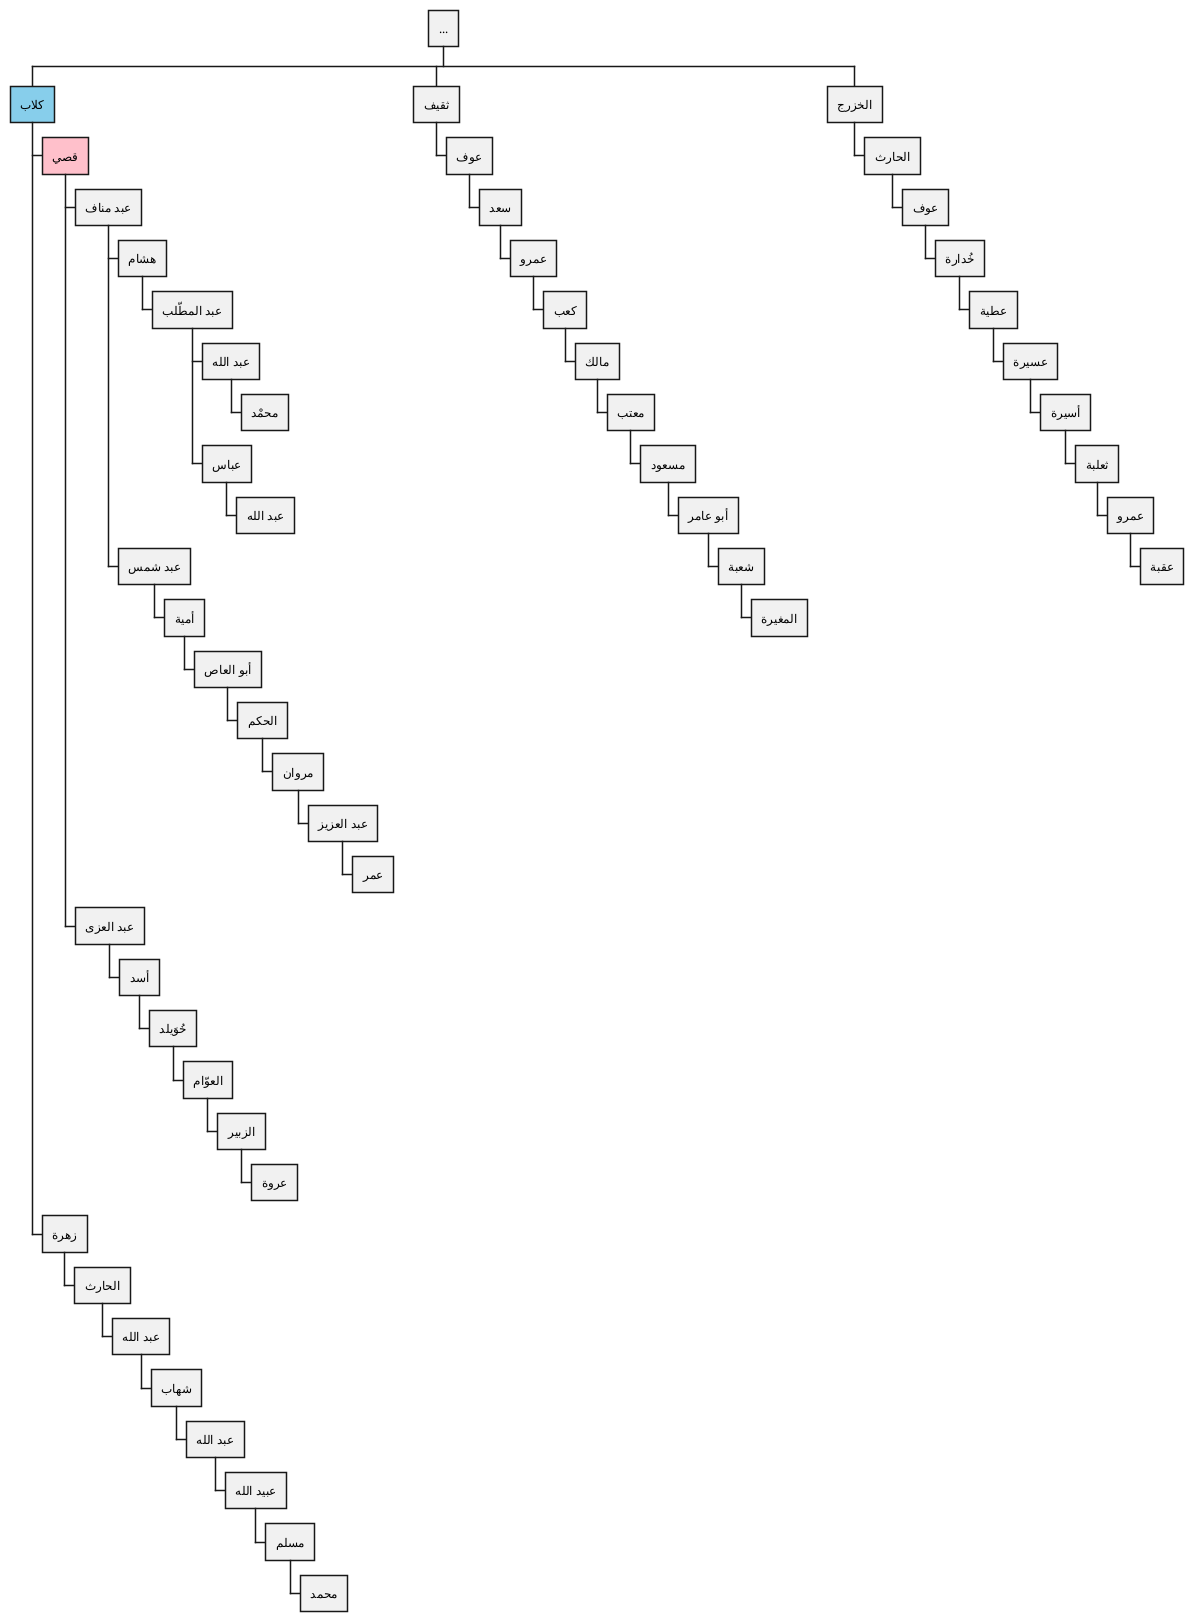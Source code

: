 @startwbs

skinparam defaultFontName Helvetica
skinparam DefaultTextAlignment right

* ...

**[#SkyBlue] كلاب

***[#pink] قصي

**** عبد مناف

***** هشام
****** عبد المطّلب

******* عبد الله
******** محمْد

******* عباس
******** عبد الله

***** عبد شمس
****** أمية
******* أبو العاص
******** الحكم
********* مروان
********** عبد العزيز
*********** عمر

**** عبد العزى
***** أسد
****** خُوَيلد
******* العوّام
******** الزبير
********* عروة

*** زهرة
**** الحارث
***** عبد الله
****** شهاب
******* عبد الله
******** عبيد الله
********* مسلم
********** محمد

** ثقيف
*** عوف
**** سعد
***** عمرو
****** كعب
******* مالك
******** معتب
********* مسعود
********** أبو عامر
*********** شعبة
************ المغيرة

** الخزرج
*** الحارث
**** عوف
***** خُدارة
****** عطية
******* عسيرة
******** أسيرة
********* ثعلبة
********** عمرو
*********** عقبة

@endwbs

